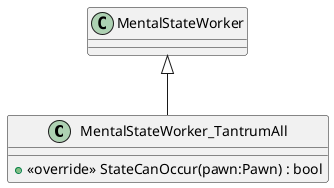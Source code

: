 @startuml
class MentalStateWorker_TantrumAll {
    + <<override>> StateCanOccur(pawn:Pawn) : bool
}
MentalStateWorker <|-- MentalStateWorker_TantrumAll
@enduml
